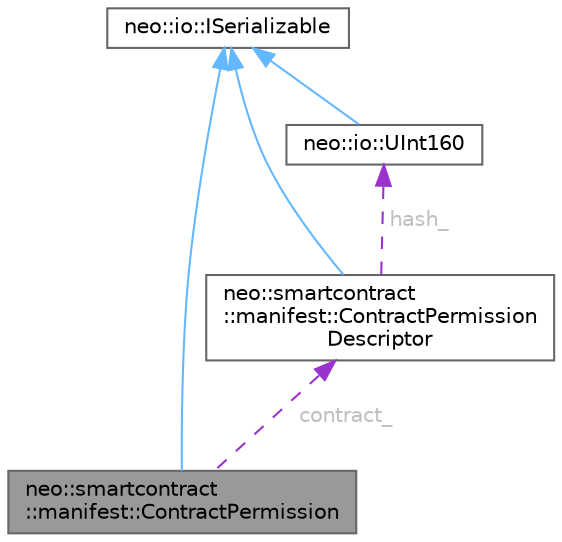 digraph "neo::smartcontract::manifest::ContractPermission"
{
 // LATEX_PDF_SIZE
  bgcolor="transparent";
  edge [fontname=Helvetica,fontsize=10,labelfontname=Helvetica,labelfontsize=10];
  node [fontname=Helvetica,fontsize=10,shape=box,height=0.2,width=0.4];
  Node1 [id="Node000001",label="neo::smartcontract\l::manifest::ContractPermission",height=0.2,width=0.4,color="gray40", fillcolor="grey60", style="filled", fontcolor="black",tooltip="Represents a contract permission."];
  Node2 -> Node1 [id="edge6_Node000001_Node000002",dir="back",color="steelblue1",style="solid",tooltip=" "];
  Node2 [id="Node000002",label="neo::io::ISerializable",height=0.2,width=0.4,color="gray40", fillcolor="white", style="filled",URL="$classneo_1_1io_1_1_i_serializable.html",tooltip="Interface for objects that can be serialized/deserialized."];
  Node3 -> Node1 [id="edge7_Node000001_Node000003",dir="back",color="darkorchid3",style="dashed",tooltip=" ",label=<<TABLE CELLBORDER="0" BORDER="0"><TR><TD VALIGN="top" ALIGN="LEFT" CELLPADDING="1" CELLSPACING="0">contract_</TD></TR>
</TABLE>> ,fontcolor="grey" ];
  Node3 [id="Node000003",label="neo::smartcontract\l::manifest::ContractPermission\lDescriptor",height=0.2,width=0.4,color="gray40", fillcolor="white", style="filled",URL="$classneo_1_1smartcontract_1_1manifest_1_1_contract_permission_descriptor.html",tooltip="Represents a contract permission descriptor."];
  Node2 -> Node3 [id="edge8_Node000003_Node000002",dir="back",color="steelblue1",style="solid",tooltip=" "];
  Node4 -> Node3 [id="edge9_Node000003_Node000004",dir="back",color="darkorchid3",style="dashed",tooltip=" ",label=<<TABLE CELLBORDER="0" BORDER="0"><TR><TD VALIGN="top" ALIGN="LEFT" CELLPADDING="1" CELLSPACING="0">hash_</TD></TR>
</TABLE>> ,fontcolor="grey" ];
  Node4 [id="Node000004",label="neo::io::UInt160",height=0.2,width=0.4,color="gray40", fillcolor="white", style="filled",URL="$classneo_1_1io_1_1_u_int160.html",tooltip="Represents a 160-bit unsigned integer."];
  Node2 -> Node4 [id="edge10_Node000004_Node000002",dir="back",color="steelblue1",style="solid",tooltip=" "];
}
